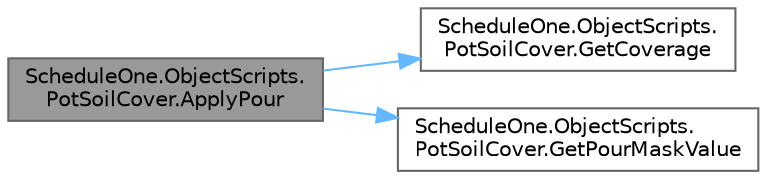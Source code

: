 digraph "ScheduleOne.ObjectScripts.PotSoilCover.ApplyPour"
{
 // LATEX_PDF_SIZE
  bgcolor="transparent";
  edge [fontname=Helvetica,fontsize=10,labelfontname=Helvetica,labelfontsize=10];
  node [fontname=Helvetica,fontsize=10,shape=box,height=0.2,width=0.4];
  rankdir="LR";
  Node1 [id="Node000001",label="ScheduleOne.ObjectScripts.\lPotSoilCover.ApplyPour",height=0.2,width=0.4,color="gray40", fillcolor="grey60", style="filled", fontcolor="black",tooltip=" "];
  Node1 -> Node2 [id="edge1_Node000001_Node000002",color="steelblue1",style="solid",tooltip=" "];
  Node2 [id="Node000002",label="ScheduleOne.ObjectScripts.\lPotSoilCover.GetCoverage",height=0.2,width=0.4,color="grey40", fillcolor="white", style="filled",URL="$class_schedule_one_1_1_object_scripts_1_1_pot_soil_cover.html#ae4fbc6a804f22b228bb0c3a17a0a2d7a",tooltip=" "];
  Node1 -> Node3 [id="edge2_Node000001_Node000003",color="steelblue1",style="solid",tooltip=" "];
  Node3 [id="Node000003",label="ScheduleOne.ObjectScripts.\lPotSoilCover.GetPourMaskValue",height=0.2,width=0.4,color="grey40", fillcolor="white", style="filled",URL="$class_schedule_one_1_1_object_scripts_1_1_pot_soil_cover.html#acf2e964c6b5989f33e87bab7b80bc51d",tooltip=" "];
}
